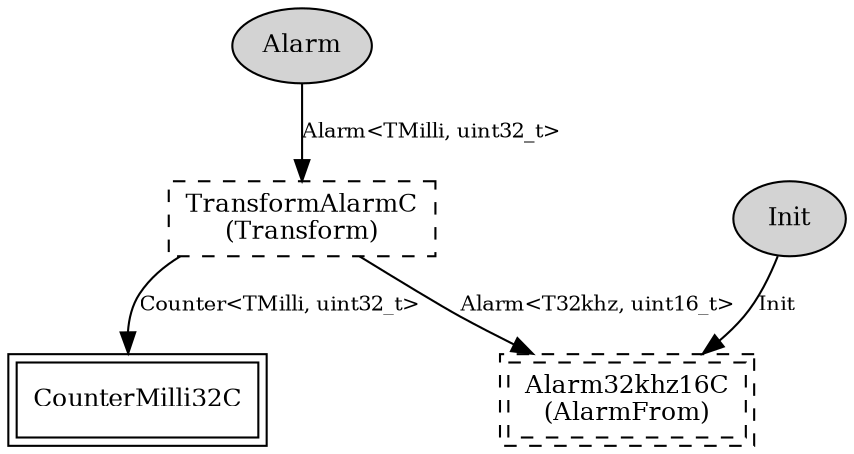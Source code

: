 digraph "tos.chips.msp430.timer.AlarmMilli32C" {
  n0x4129d900 [shape=ellipse, style=filled, label="Alarm", fontsize=12];
  "AlarmMilli32C.Transform" [fontsize=12, shape=box, style=dashed, label="TransformAlarmC\n(Transform)", URL="../chtml/tos.lib.timer.TransformAlarmC.html"];
  n0x4129d3d8 [shape=ellipse, style=filled, label="Init", fontsize=12];
  "AlarmMilli32C.AlarmFrom" [fontsize=12, shape=box,peripheries=2, style=dashed, label="Alarm32khz16C\n(AlarmFrom)", URL="../chtml/tos.chips.msp430.timer.Alarm32khz16C.html"];
  "AlarmMilli32C.Transform" [fontsize=12, shape=box, style=dashed, label="TransformAlarmC\n(Transform)", URL="../chtml/tos.lib.timer.TransformAlarmC.html"];
  "AlarmMilli32C.AlarmFrom" [fontsize=12, shape=box,peripheries=2, style=dashed, label="Alarm32khz16C\n(AlarmFrom)", URL="../chtml/tos.chips.msp430.timer.Alarm32khz16C.html"];
  "AlarmMilli32C.Transform" [fontsize=12, shape=box, style=dashed, label="TransformAlarmC\n(Transform)", URL="../chtml/tos.lib.timer.TransformAlarmC.html"];
  "CounterMilli32C" [fontsize=12, shape=box,peripheries=2, URL="../chtml/tos.chips.msp430.timer.CounterMilli32C.html"];
  "n0x4129d900" -> "AlarmMilli32C.Transform" [label="Alarm<TMilli, uint32_t>", URL="../ihtml/tos.lib.timer.Alarm.html", fontsize=10];
  "n0x4129d3d8" -> "AlarmMilli32C.AlarmFrom" [label="Init", URL="../ihtml/tos.interfaces.Init.html", fontsize=10];
  "AlarmMilli32C.Transform" -> "AlarmMilli32C.AlarmFrom" [label="Alarm<T32khz, uint16_t>", URL="../ihtml/tos.lib.timer.Alarm.html", fontsize=10];
  "AlarmMilli32C.Transform" -> "CounterMilli32C" [label="Counter<TMilli, uint32_t>", URL="../ihtml/tos.lib.timer.Counter.html", fontsize=10];
}
